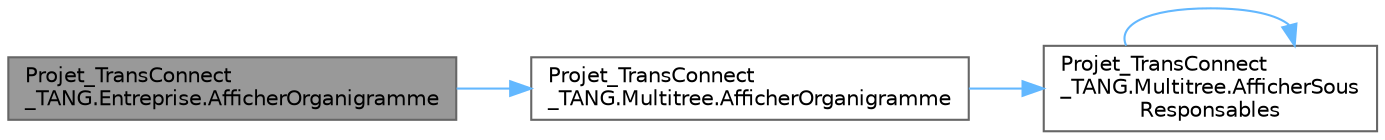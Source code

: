 digraph "Projet_TransConnect_TANG.Entreprise.AfficherOrganigramme"
{
 // LATEX_PDF_SIZE
  bgcolor="transparent";
  edge [fontname=Helvetica,fontsize=10,labelfontname=Helvetica,labelfontsize=10];
  node [fontname=Helvetica,fontsize=10,shape=box,height=0.2,width=0.4];
  rankdir="LR";
  Node1 [id="Node000001",label="Projet_TransConnect\l_TANG.Entreprise.AfficherOrganigramme",height=0.2,width=0.4,color="gray40", fillcolor="grey60", style="filled", fontcolor="black",tooltip="Affiche l'organigramme de l'entreprise."];
  Node1 -> Node2 [id="edge1_Node000001_Node000002",color="steelblue1",style="solid",tooltip=" "];
  Node2 [id="Node000002",label="Projet_TransConnect\l_TANG.Multitree.AfficherOrganigramme",height=0.2,width=0.4,color="grey40", fillcolor="white", style="filled",URL="$class_projet___trans_connect___t_a_n_g_1_1_multitree.html#acd51291e17892755e5431e6531c84ba3",tooltip="Affiche l'organigramme de l'entreprise."];
  Node2 -> Node3 [id="edge2_Node000002_Node000003",color="steelblue1",style="solid",tooltip=" "];
  Node3 [id="Node000003",label="Projet_TransConnect\l_TANG.Multitree.AfficherSous\lResponsables",height=0.2,width=0.4,color="grey40", fillcolor="white", style="filled",URL="$class_projet___trans_connect___t_a_n_g_1_1_multitree.html#a5a2ac1b26ad450bf83cf4ffe5c6f6af7",tooltip="Affiche les sous-responsables de manière récursive."];
  Node3 -> Node3 [id="edge3_Node000003_Node000003",color="steelblue1",style="solid",tooltip=" "];
}
